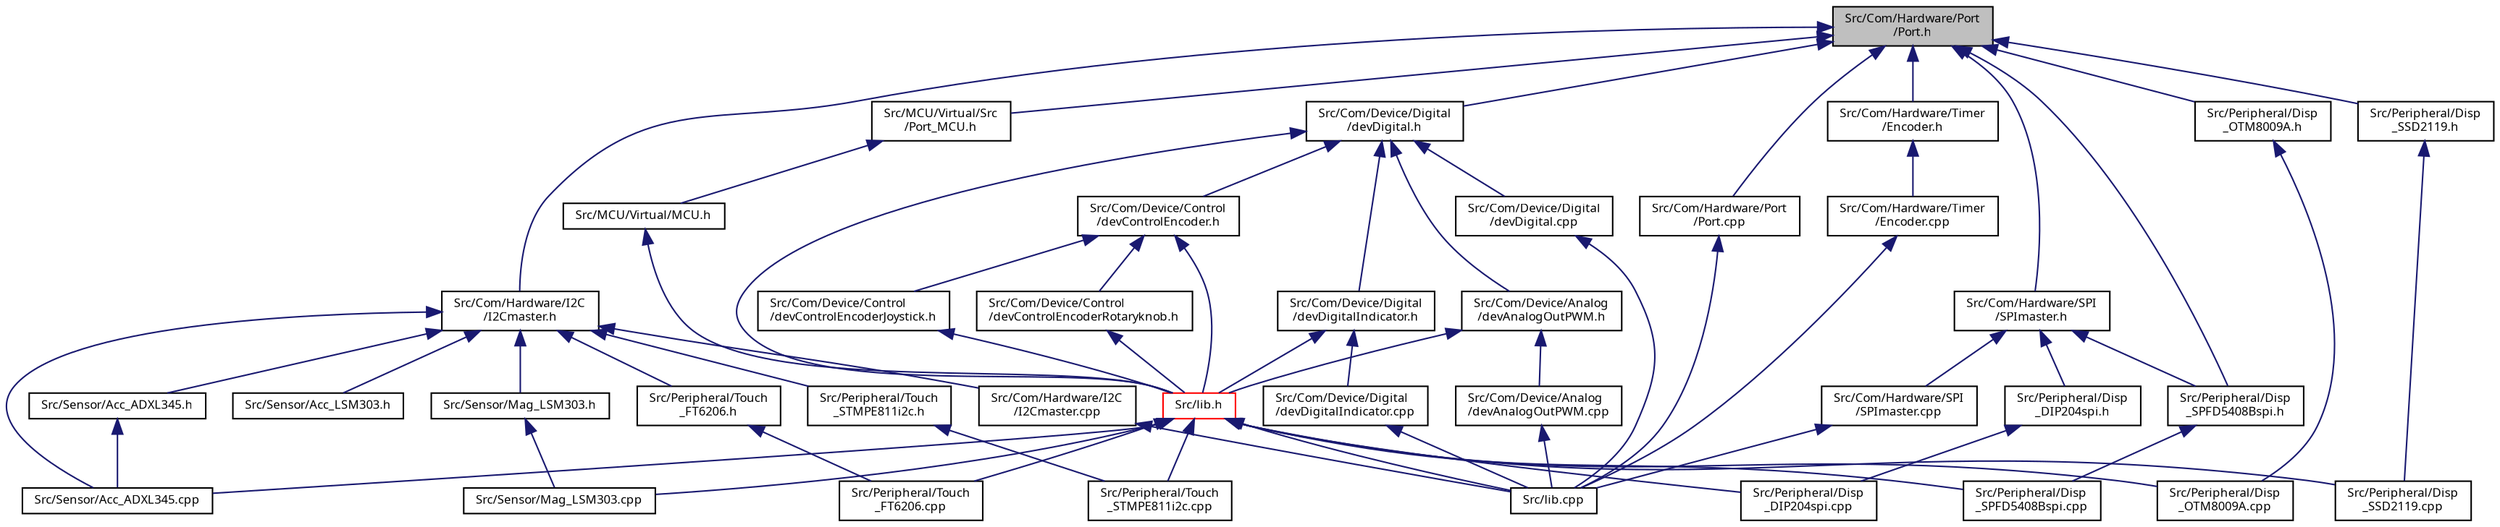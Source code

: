 digraph "Src/Com/Hardware/Port/Port.h"
{
  edge [fontname="Sans",fontsize="8",labelfontname="Sans",labelfontsize="8"];
  node [fontname="Sans",fontsize="8",shape=record];
  Node1 [label="Src/Com/Hardware/Port\l/Port.h",height=0.2,width=0.4,color="black", fillcolor="grey75", style="filled", fontcolor="black"];
  Node1 -> Node2 [dir="back",color="midnightblue",fontsize="8",style="solid",fontname="Sans"];
  Node2 [label="Src/Com/Device/Digital\l/devDigital.h",height=0.2,width=0.4,color="black", fillcolor="white", style="filled",URL="$dev_digital_8h.html"];
  Node2 -> Node3 [dir="back",color="midnightblue",fontsize="8",style="solid",fontname="Sans"];
  Node3 [label="Src/Com/Device/Analog\l/devAnalogOutPWM.h",height=0.2,width=0.4,color="black", fillcolor="white", style="filled",URL="$dev_analog_out_p_w_m_8h.html"];
  Node3 -> Node4 [dir="back",color="midnightblue",fontsize="8",style="solid",fontname="Sans"];
  Node4 [label="Src/lib.h",height=0.2,width=0.4,color="red", fillcolor="white", style="filled",URL="$lib_8h.html",tooltip="Library main include file. "];
  Node4 -> Node5 [dir="back",color="midnightblue",fontsize="8",style="solid",fontname="Sans"];
  Node5 [label="Src/lib.cpp",height=0.2,width=0.4,color="black", fillcolor="white", style="filled",URL="$lib_8cpp.html",tooltip="Summary of complete library code. "];
  Node4 -> Node6 [dir="back",color="midnightblue",fontsize="8",style="solid",fontname="Sans"];
  Node6 [label="Src/Peripheral/Disp\l_DIP204spi.cpp",height=0.2,width=0.4,color="black", fillcolor="white", style="filled",URL="$_disp___d_i_p204spi_8cpp.html"];
  Node4 -> Node7 [dir="back",color="midnightblue",fontsize="8",style="solid",fontname="Sans"];
  Node7 [label="Src/Peripheral/Disp\l_OTM8009A.cpp",height=0.2,width=0.4,color="black", fillcolor="white", style="filled",URL="$_disp___o_t_m8009_a_8cpp.html"];
  Node4 -> Node8 [dir="back",color="midnightblue",fontsize="8",style="solid",fontname="Sans"];
  Node8 [label="Src/Peripheral/Disp\l_SPFD5408Bspi.cpp",height=0.2,width=0.4,color="black", fillcolor="white", style="filled",URL="$_disp___s_p_f_d5408_bspi_8cpp.html"];
  Node4 -> Node9 [dir="back",color="midnightblue",fontsize="8",style="solid",fontname="Sans"];
  Node9 [label="Src/Peripheral/Disp\l_SSD2119.cpp",height=0.2,width=0.4,color="black", fillcolor="white", style="filled",URL="$_disp___s_s_d2119_8cpp.html"];
  Node4 -> Node10 [dir="back",color="midnightblue",fontsize="8",style="solid",fontname="Sans"];
  Node10 [label="Src/Peripheral/Touch\l_FT6206.cpp",height=0.2,width=0.4,color="black", fillcolor="white", style="filled",URL="$_touch___f_t6206_8cpp.html"];
  Node4 -> Node11 [dir="back",color="midnightblue",fontsize="8",style="solid",fontname="Sans"];
  Node11 [label="Src/Peripheral/Touch\l_STMPE811i2c.cpp",height=0.2,width=0.4,color="black", fillcolor="white", style="filled",URL="$_touch___s_t_m_p_e811i2c_8cpp.html"];
  Node4 -> Node12 [dir="back",color="midnightblue",fontsize="8",style="solid",fontname="Sans"];
  Node12 [label="Src/Sensor/Acc_ADXL345.cpp",height=0.2,width=0.4,color="black", fillcolor="white", style="filled",URL="$_acc___a_d_x_l345_8cpp.html"];
  Node4 -> Node13 [dir="back",color="midnightblue",fontsize="8",style="solid",fontname="Sans"];
  Node13 [label="Src/Sensor/Mag_LSM303.cpp",height=0.2,width=0.4,color="black", fillcolor="white", style="filled",URL="$_mag___l_s_m303_8cpp.html"];
  Node3 -> Node14 [dir="back",color="midnightblue",fontsize="8",style="solid",fontname="Sans"];
  Node14 [label="Src/Com/Device/Analog\l/devAnalogOutPWM.cpp",height=0.2,width=0.4,color="black", fillcolor="white", style="filled",URL="$dev_analog_out_p_w_m_8cpp.html"];
  Node14 -> Node5 [dir="back",color="midnightblue",fontsize="8",style="solid",fontname="Sans"];
  Node2 -> Node4 [dir="back",color="midnightblue",fontsize="8",style="solid",fontname="Sans"];
  Node2 -> Node15 [dir="back",color="midnightblue",fontsize="8",style="solid",fontname="Sans"];
  Node15 [label="Src/Com/Device/Digital\l/devDigitalIndicator.h",height=0.2,width=0.4,color="black", fillcolor="white", style="filled",URL="$dev_digital_indicator_8h.html"];
  Node15 -> Node4 [dir="back",color="midnightblue",fontsize="8",style="solid",fontname="Sans"];
  Node15 -> Node16 [dir="back",color="midnightblue",fontsize="8",style="solid",fontname="Sans"];
  Node16 [label="Src/Com/Device/Digital\l/devDigitalIndicator.cpp",height=0.2,width=0.4,color="black", fillcolor="white", style="filled",URL="$dev_digital_indicator_8cpp_source.html"];
  Node16 -> Node5 [dir="back",color="midnightblue",fontsize="8",style="solid",fontname="Sans"];
  Node2 -> Node17 [dir="back",color="midnightblue",fontsize="8",style="solid",fontname="Sans"];
  Node17 [label="Src/Com/Device/Control\l/devControlEncoder.h",height=0.2,width=0.4,color="black", fillcolor="white", style="filled",URL="$dev_control_encoder_8h.html"];
  Node17 -> Node4 [dir="back",color="midnightblue",fontsize="8",style="solid",fontname="Sans"];
  Node17 -> Node18 [dir="back",color="midnightblue",fontsize="8",style="solid",fontname="Sans"];
  Node18 [label="Src/Com/Device/Control\l/devControlEncoderJoystick.h",height=0.2,width=0.4,color="black", fillcolor="white", style="filled",URL="$dev_control_encoder_joystick_8h.html"];
  Node18 -> Node4 [dir="back",color="midnightblue",fontsize="8",style="solid",fontname="Sans"];
  Node17 -> Node19 [dir="back",color="midnightblue",fontsize="8",style="solid",fontname="Sans"];
  Node19 [label="Src/Com/Device/Control\l/devControlEncoderRotaryknob.h",height=0.2,width=0.4,color="black", fillcolor="white", style="filled",URL="$dev_control_encoder_rotaryknob_8h.html"];
  Node19 -> Node4 [dir="back",color="midnightblue",fontsize="8",style="solid",fontname="Sans"];
  Node2 -> Node20 [dir="back",color="midnightblue",fontsize="8",style="solid",fontname="Sans"];
  Node20 [label="Src/Com/Device/Digital\l/devDigital.cpp",height=0.2,width=0.4,color="black", fillcolor="white", style="filled",URL="$dev_digital_8cpp.html"];
  Node20 -> Node5 [dir="back",color="midnightblue",fontsize="8",style="solid",fontname="Sans"];
  Node1 -> Node21 [dir="back",color="midnightblue",fontsize="8",style="solid",fontname="Sans"];
  Node21 [label="Src/Com/Hardware/Timer\l/Encoder.h",height=0.2,width=0.4,color="black", fillcolor="white", style="filled",URL="$_encoder_8h.html"];
  Node21 -> Node22 [dir="back",color="midnightblue",fontsize="8",style="solid",fontname="Sans"];
  Node22 [label="Src/Com/Hardware/Timer\l/Encoder.cpp",height=0.2,width=0.4,color="black", fillcolor="white", style="filled",URL="$_encoder_8cpp.html"];
  Node22 -> Node5 [dir="back",color="midnightblue",fontsize="8",style="solid",fontname="Sans"];
  Node1 -> Node23 [dir="back",color="midnightblue",fontsize="8",style="solid",fontname="Sans"];
  Node23 [label="Src/Com/Hardware/I2C\l/I2Cmaster.h",height=0.2,width=0.4,color="black", fillcolor="white", style="filled",URL="$_i2_cmaster_8h.html"];
  Node23 -> Node24 [dir="back",color="midnightblue",fontsize="8",style="solid",fontname="Sans"];
  Node24 [label="Src/Com/Hardware/I2C\l/I2Cmaster.cpp",height=0.2,width=0.4,color="black", fillcolor="white", style="filled",URL="$_i2_cmaster_8cpp.html"];
  Node24 -> Node5 [dir="back",color="midnightblue",fontsize="8",style="solid",fontname="Sans"];
  Node23 -> Node25 [dir="back",color="midnightblue",fontsize="8",style="solid",fontname="Sans"];
  Node25 [label="Src/Peripheral/Touch\l_FT6206.h",height=0.2,width=0.4,color="black", fillcolor="white", style="filled",URL="$_touch___f_t6206_8h.html"];
  Node25 -> Node10 [dir="back",color="midnightblue",fontsize="8",style="solid",fontname="Sans"];
  Node23 -> Node26 [dir="back",color="midnightblue",fontsize="8",style="solid",fontname="Sans"];
  Node26 [label="Src/Peripheral/Touch\l_STMPE811i2c.h",height=0.2,width=0.4,color="black", fillcolor="white", style="filled",URL="$_touch___s_t_m_p_e811i2c_8h.html"];
  Node26 -> Node11 [dir="back",color="midnightblue",fontsize="8",style="solid",fontname="Sans"];
  Node23 -> Node12 [dir="back",color="midnightblue",fontsize="8",style="solid",fontname="Sans"];
  Node23 -> Node27 [dir="back",color="midnightblue",fontsize="8",style="solid",fontname="Sans"];
  Node27 [label="Src/Sensor/Acc_ADXL345.h",height=0.2,width=0.4,color="black", fillcolor="white", style="filled",URL="$_acc___a_d_x_l345_8h.html"];
  Node27 -> Node12 [dir="back",color="midnightblue",fontsize="8",style="solid",fontname="Sans"];
  Node23 -> Node28 [dir="back",color="midnightblue",fontsize="8",style="solid",fontname="Sans"];
  Node28 [label="Src/Sensor/Acc_LSM303.h",height=0.2,width=0.4,color="black", fillcolor="white", style="filled",URL="$_acc___l_s_m303_8h.html"];
  Node23 -> Node29 [dir="back",color="midnightblue",fontsize="8",style="solid",fontname="Sans"];
  Node29 [label="Src/Sensor/Mag_LSM303.h",height=0.2,width=0.4,color="black", fillcolor="white", style="filled",URL="$_mag___l_s_m303_8h.html"];
  Node29 -> Node13 [dir="back",color="midnightblue",fontsize="8",style="solid",fontname="Sans"];
  Node1 -> Node30 [dir="back",color="midnightblue",fontsize="8",style="solid",fontname="Sans"];
  Node30 [label="Src/Com/Hardware/Port\l/Port.cpp",height=0.2,width=0.4,color="black", fillcolor="white", style="filled",URL="$_port_8cpp.html"];
  Node30 -> Node5 [dir="back",color="midnightblue",fontsize="8",style="solid",fontname="Sans"];
  Node1 -> Node31 [dir="back",color="midnightblue",fontsize="8",style="solid",fontname="Sans"];
  Node31 [label="Src/Com/Hardware/SPI\l/SPImaster.h",height=0.2,width=0.4,color="black", fillcolor="white", style="filled",URL="$_s_p_imaster_8h.html"];
  Node31 -> Node32 [dir="back",color="midnightblue",fontsize="8",style="solid",fontname="Sans"];
  Node32 [label="Src/Com/Hardware/SPI\l/SPImaster.cpp",height=0.2,width=0.4,color="black", fillcolor="white", style="filled",URL="$_s_p_imaster_8cpp.html"];
  Node32 -> Node5 [dir="back",color="midnightblue",fontsize="8",style="solid",fontname="Sans"];
  Node31 -> Node33 [dir="back",color="midnightblue",fontsize="8",style="solid",fontname="Sans"];
  Node33 [label="Src/Peripheral/Disp\l_DIP204spi.h",height=0.2,width=0.4,color="black", fillcolor="white", style="filled",URL="$_disp___d_i_p204spi_8h.html"];
  Node33 -> Node6 [dir="back",color="midnightblue",fontsize="8",style="solid",fontname="Sans"];
  Node31 -> Node34 [dir="back",color="midnightblue",fontsize="8",style="solid",fontname="Sans"];
  Node34 [label="Src/Peripheral/Disp\l_SPFD5408Bspi.h",height=0.2,width=0.4,color="black", fillcolor="white", style="filled",URL="$_disp___s_p_f_d5408_bspi_8h.html"];
  Node34 -> Node8 [dir="back",color="midnightblue",fontsize="8",style="solid",fontname="Sans"];
  Node1 -> Node35 [dir="back",color="midnightblue",fontsize="8",style="solid",fontname="Sans"];
  Node35 [label="Src/MCU/Virtual/Src\l/Port_MCU.h",height=0.2,width=0.4,color="black", fillcolor="white", style="filled",URL="$_port___m_c_u_8h_source.html"];
  Node35 -> Node36 [dir="back",color="midnightblue",fontsize="8",style="solid",fontname="Sans"];
  Node36 [label="Src/MCU/Virtual/MCU.h",height=0.2,width=0.4,color="black", fillcolor="white", style="filled",URL="$_m_c_u_8h.html",tooltip="Include controller specific header files. "];
  Node36 -> Node4 [dir="back",color="midnightblue",fontsize="8",style="solid",fontname="Sans"];
  Node1 -> Node37 [dir="back",color="midnightblue",fontsize="8",style="solid",fontname="Sans"];
  Node37 [label="Src/Peripheral/Disp\l_OTM8009A.h",height=0.2,width=0.4,color="black", fillcolor="white", style="filled",URL="$_disp___o_t_m8009_a_8h.html"];
  Node37 -> Node7 [dir="back",color="midnightblue",fontsize="8",style="solid",fontname="Sans"];
  Node1 -> Node34 [dir="back",color="midnightblue",fontsize="8",style="solid",fontname="Sans"];
  Node1 -> Node38 [dir="back",color="midnightblue",fontsize="8",style="solid",fontname="Sans"];
  Node38 [label="Src/Peripheral/Disp\l_SSD2119.h",height=0.2,width=0.4,color="black", fillcolor="white", style="filled",URL="$_disp___s_s_d2119_8h.html"];
  Node38 -> Node9 [dir="back",color="midnightblue",fontsize="8",style="solid",fontname="Sans"];
}
